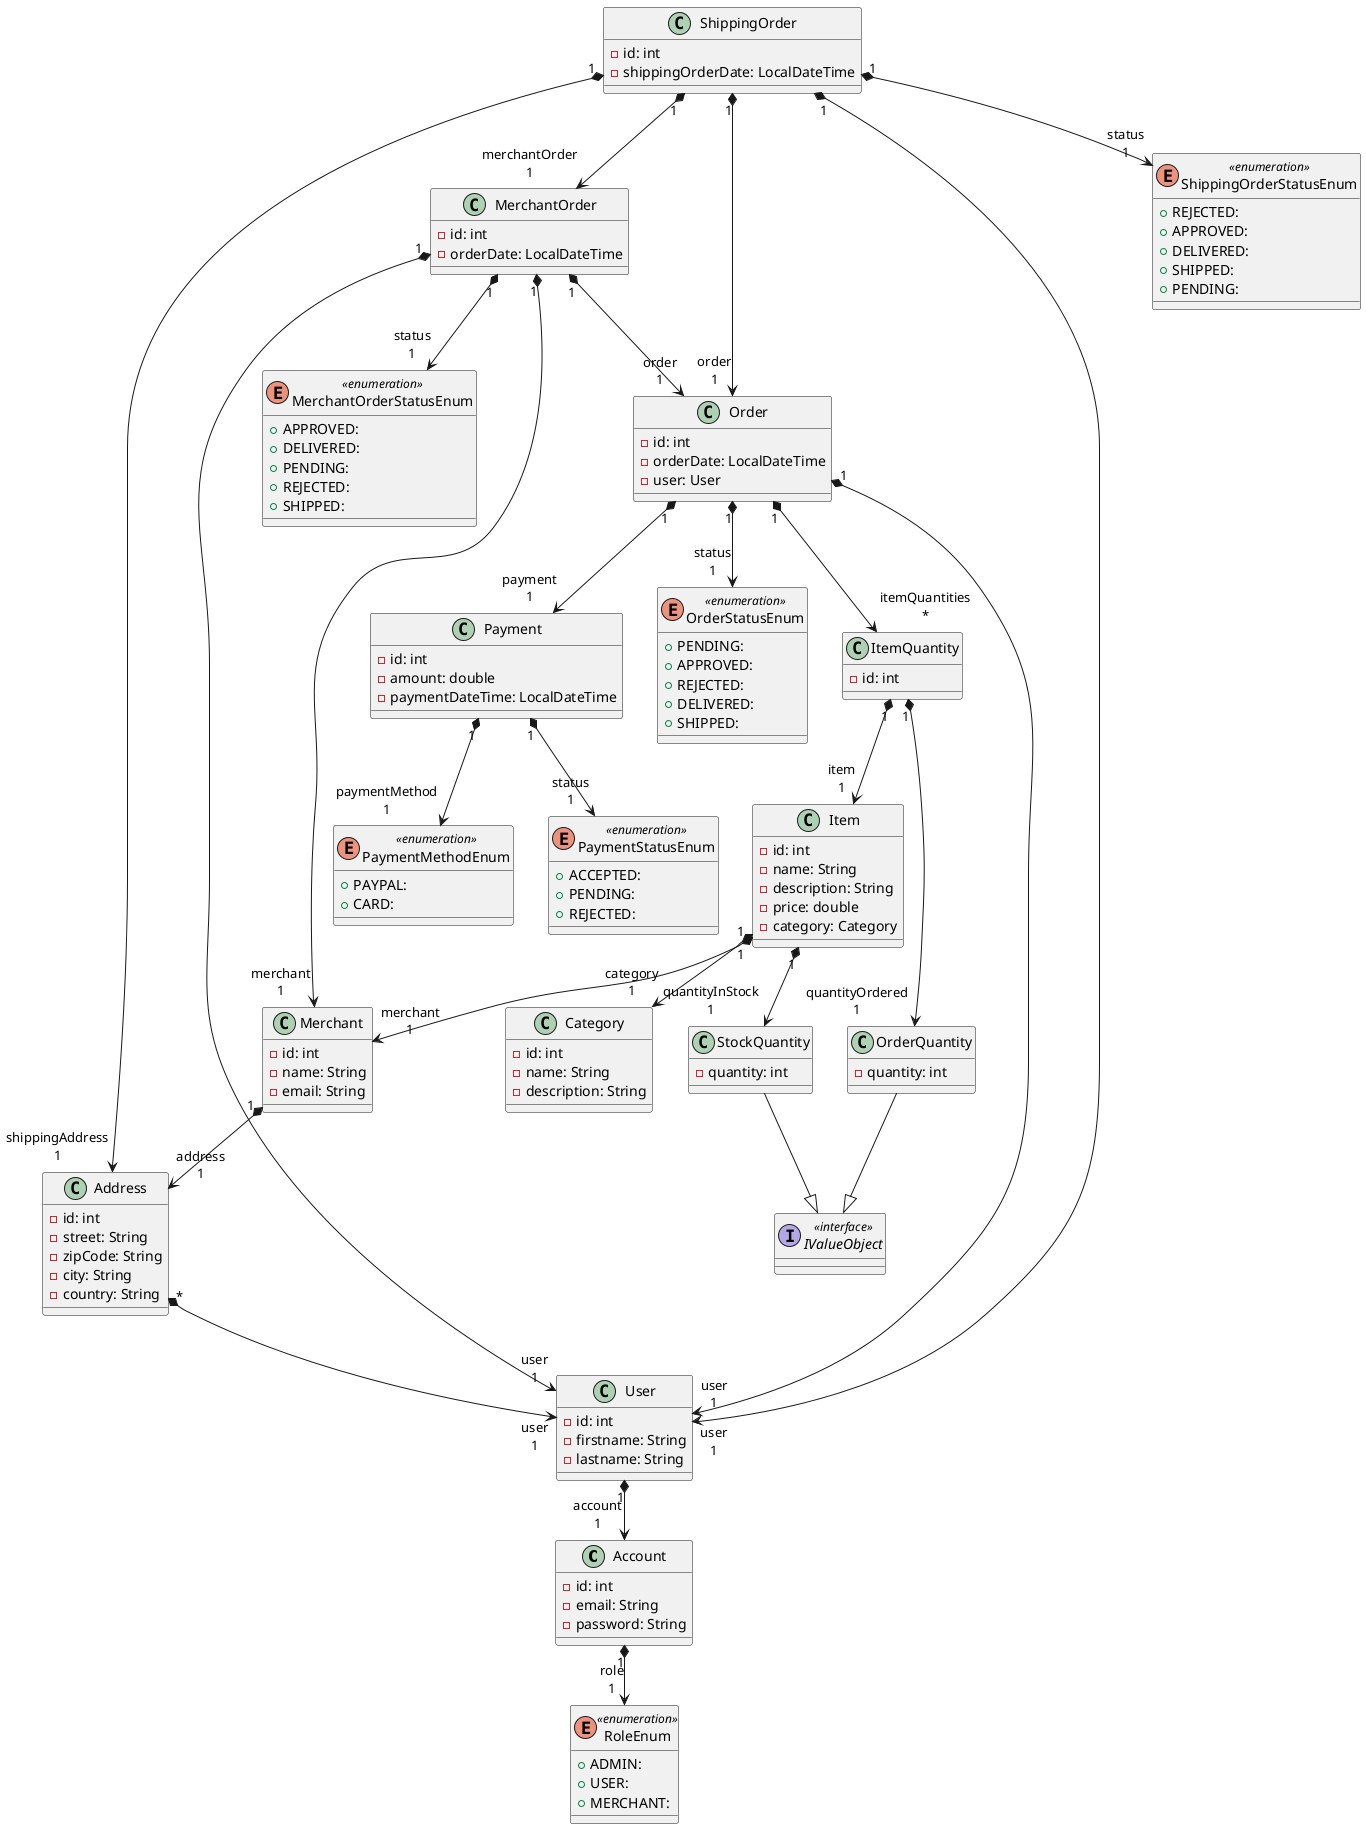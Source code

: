 @startuml

class Account {
  - id: int
  - email: String
  - password: String
}
class Address {
  - id: int
  - street: String
  - zipCode: String
  - city: String
  - country: String
}
class Category {
  - id: int
  - name: String
  - description: String
}
class Item {
  - id: int
  - name: String
  - description: String
  - price: double
  - category: Category
}
class Merchant {
  - id: int
  - name: String
  - email: String
}
class MerchantOrder {
  - id: int
  - orderDate: LocalDateTime
}
class Order {
  - id: int
  - orderDate: LocalDateTime
  - user: User
}
class Payment {
  - id: int
  - amount: double
  - paymentDateTime: LocalDateTime
}
class ShippingOrder {
  - id: int
  - shippingOrderDate: LocalDateTime
}
class User {
  - id: int
  - firstname: String
  - lastname: String
}
interface IValueObject << interface >>
class ItemQuantity {
  - id: int
}
class OrderQuantity {
  - quantity: int
}
class StockQuantity {
  - quantity: int
}
enum MerchantOrderStatusEnum << enumeration >> {
  + APPROVED:
  + DELIVERED:
  + PENDING:
  + REJECTED:
  + SHIPPED:
}
enum OrderStatusEnum << enumeration >> {
  + PENDING:
  + APPROVED:
  + REJECTED:
  + DELIVERED:
  + SHIPPED:
}
enum PaymentMethodEnum << enumeration >> {
  + PAYPAL:
  + CARD:
}
enum PaymentStatusEnum << enumeration >> {
  + ACCEPTED:
  + PENDING:
  + REJECTED:
}
enum RoleEnum << enumeration >> {
  + ADMIN:
  + USER:
  + MERCHANT:
}
enum ShippingOrderStatusEnum << enumeration >> {
  + REJECTED:
  + APPROVED:
  + DELIVERED:
  + SHIPPED:
  + PENDING:
}

Account                 "1" *--> "role\n1" RoleEnum
Address                 "*" *--> "user\n1" User
Item                    "1" *--> "category\n1" Category
Item                    "1" *--> "quantityInStock\n1" StockQuantity
Item                    "1" *--> "merchant\n1" Merchant
ItemQuantity            "1" *--> "item\n1" Item
ItemQuantity            "1" *--> "quantityOrdered\n1" OrderQuantity
Merchant                "1" *--> "address\n1" Address
MerchantOrder           "1" *--> "merchant\n1" Merchant
MerchantOrder           "1" *--> "status\n1" MerchantOrderStatusEnum
MerchantOrder           "1" *--> "order\n1" Order
MerchantOrder           "1" *--> "user\n1" User
Order                   "1" *--> "itemQuantities\n*" ItemQuantity
Order                   "1" *--> "status\n1" OrderStatusEnum
Order                   "1" *--> "payment\n1" Payment
Order                   "1" *--> "user\n1" User
Payment                 "1" *--> "paymentMethod\n1" PaymentMethodEnum
Payment                 "1" *--> "status\n1" PaymentStatusEnum
ShippingOrder           "1" *--> "shippingAddress\n1" Address
ShippingOrder           "1" *--> "merchantOrder\n1" MerchantOrder
ShippingOrder           "1" *--> "order\n1" Order
ShippingOrder           "1" *--> "status\n1" ShippingOrderStatusEnum
ShippingOrder           "1" *--> "user\n1" User
User                    "1" *--> "account\n1" Account
OrderQuantity            --^  IValueObject
StockQuantity            --^  IValueObject
@enduml
